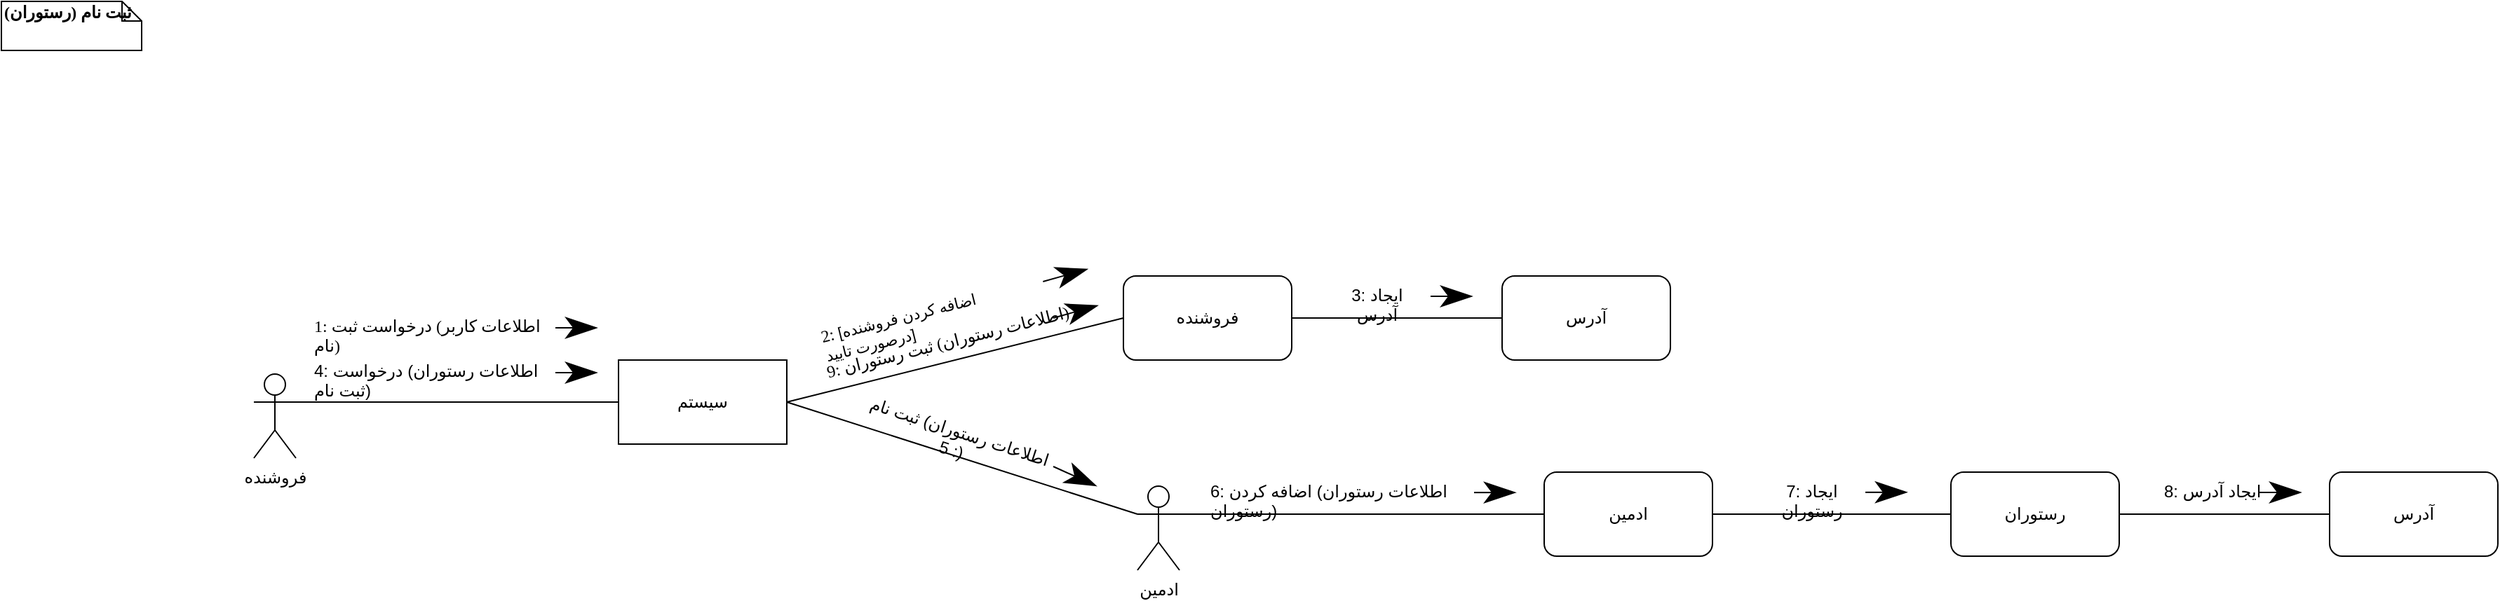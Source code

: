 <mxfile version="14.1.7" type="github">
  <diagram id="kgpKYQtTHZ0yAKxKKP6v" name="Page-1">
    <mxGraphModel dx="1283" dy="656" grid="1" gridSize="10" guides="1" tooltips="1" connect="1" arrows="1" fold="1" page="1" pageScale="1" pageWidth="1800" pageHeight="600" math="0" shadow="0">
      <root>
        <mxCell id="0" />
        <mxCell id="1" parent="0" />
        <mxCell id="O3HHik6MoNN61QqDQuIx-64" value="&lt;span style=&quot;font-family: &amp;#34;verdana&amp;#34; ; text-align: center&quot;&gt;9: اطلاعات رستوران) ثبت رستوران)&lt;/span&gt;" style="text;whiteSpace=wrap;html=1;rotation=346;" parent="1" vertex="1">
          <mxGeometry x="584.34" y="228" width="189.32" height="30" as="geometry" />
        </mxCell>
        <mxCell id="O3HHik6MoNN61QqDQuIx-27" value="&lt;b&gt;(ثبت نام (رستوران &lt;/b&gt;" style="shape=note;whiteSpace=wrap;html=1;size=14;verticalAlign=top;align=left;spacingTop=-6;rounded=0;shadow=0;comic=0;labelBackgroundColor=none;strokeWidth=1;fontFamily=Verdana;fontSize=12" parent="1" vertex="1">
          <mxGeometry width="100" height="35" as="geometry" />
        </mxCell>
        <mxCell id="O3HHik6MoNN61QqDQuIx-30" value="فروشنده" style="shape=umlActor;verticalLabelPosition=bottom;verticalAlign=top;html=1;outlineConnect=0;" parent="1" vertex="1">
          <mxGeometry x="180" y="266" width="30" height="60" as="geometry" />
        </mxCell>
        <mxCell id="O3HHik6MoNN61QqDQuIx-31" value="سیستم" style="rounded=0;whiteSpace=wrap;html=1;" parent="1" vertex="1">
          <mxGeometry x="440" y="256" width="120" height="60" as="geometry" />
        </mxCell>
        <mxCell id="O3HHik6MoNN61QqDQuIx-33" value="ادمین" style="rounded=1;whiteSpace=wrap;html=1;" parent="1" vertex="1">
          <mxGeometry x="1100" y="336" width="120" height="60" as="geometry" />
        </mxCell>
        <mxCell id="O3HHik6MoNN61QqDQuIx-34" value="فروشنده" style="rounded=1;whiteSpace=wrap;html=1;" parent="1" vertex="1">
          <mxGeometry x="800" y="196" width="120" height="60" as="geometry" />
        </mxCell>
        <mxCell id="O3HHik6MoNN61QqDQuIx-36" value="ادمین" style="shape=umlActor;verticalLabelPosition=bottom;verticalAlign=top;html=1;outlineConnect=0;" parent="1" vertex="1">
          <mxGeometry x="810" y="346" width="30" height="60" as="geometry" />
        </mxCell>
        <mxCell id="O3HHik6MoNN61QqDQuIx-37" value="رستوران" style="rounded=1;whiteSpace=wrap;html=1;" parent="1" vertex="1">
          <mxGeometry x="1390" y="336" width="120" height="60" as="geometry" />
        </mxCell>
        <mxCell id="O3HHik6MoNN61QqDQuIx-40" value="" style="endArrow=classicThin;html=1;strokeWidth=1;endSize=20;entryX=0;entryY=0.5;entryDx=0;entryDy=0;" parent="1" edge="1">
          <mxGeometry width="100" relative="1" as="geometry">
            <mxPoint x="395" y="233" as="sourcePoint" />
            <mxPoint x="425" y="233" as="targetPoint" />
            <Array as="points" />
          </mxGeometry>
        </mxCell>
        <mxCell id="O3HHik6MoNN61QqDQuIx-41" value="&lt;span style=&quot;font-family: &amp;#34;verdana&amp;#34; ; text-align: center&quot;&gt;1: اطلاعات کاربر) درخواست ثبت نام)&lt;/span&gt;" style="text;whiteSpace=wrap;html=1;" parent="1" vertex="1">
          <mxGeometry x="221" y="218" width="172" height="30" as="geometry" />
        </mxCell>
        <mxCell id="O3HHik6MoNN61QqDQuIx-42" value="&lt;span style=&quot;color: rgba(0 , 0 , 0 , 0) ; font-family: monospace ; font-size: 0px ; background-color: rgb(248 , 249 , 250)&quot;&gt;%3CmxGraphModel%3E%3Croot%3E%3CmxCell%20id%3D%220%22%2F%3E%3CmxCell%20id%3D%221%22%20parent%3D%220%22%2F%3E%3CmxCell%20id%3D%222%22%20value%3D%22%22%20style%3D%22endArrow%3Dnone%3Bhtml%3D1%3BexitX%3D1%3BexitY%3D0.5%3BexitDx%3D0%3BexitDy%3D0%3BentryX%3D0%3BentryY%3D0.5%3BentryDx%3D0%3BentryDy%3D0%3B%22%20edge%3D%221%22%20parent%3D%221%22%3E%3CmxGeometry%20width%3D%2250%22%20height%3D%2250%22%20relative%3D%221%22%20as%3D%22geometry%22%3E%3CmxPoint%20x%3D%22434.0%22%20y%3D%22240%22%20as%3D%22sourcePoint%22%2F%3E%3CmxPoint%20x%3D%22684.0%22%20y%3D%22240%22%20as%3D%22targetPoint%22%2F%3E%3C%2FmxGeometry%3E%3C%2FmxCell%3E%3C%2Froot%3E%3C%2FmxGraphModel%3E&lt;/span&gt;" style="endArrow=none;html=1;exitX=1;exitY=0.333;exitDx=0;exitDy=0;entryX=0;entryY=0.5;entryDx=0;entryDy=0;exitPerimeter=0;" parent="1" source="O3HHik6MoNN61QqDQuIx-30" target="O3HHik6MoNN61QqDQuIx-31" edge="1">
          <mxGeometry width="50" height="50" relative="1" as="geometry">
            <mxPoint x="184" y="286" as="sourcePoint" />
            <mxPoint x="444" y="286" as="targetPoint" />
          </mxGeometry>
        </mxCell>
        <mxCell id="O3HHik6MoNN61QqDQuIx-44" value="" style="endArrow=classicThin;html=1;strokeWidth=1;endSize=20;entryX=0;entryY=0.5;entryDx=0;entryDy=0;" parent="1" edge="1">
          <mxGeometry width="100" relative="1" as="geometry">
            <mxPoint x="742.66" y="200" as="sourcePoint" />
            <mxPoint x="774.66" y="191" as="targetPoint" />
            <Array as="points" />
          </mxGeometry>
        </mxCell>
        <mxCell id="O3HHik6MoNN61QqDQuIx-45" value="&lt;span style=&quot;font-family: &amp;#34;verdana&amp;#34; ; text-align: center&quot;&gt;2:&amp;nbsp;&lt;/span&gt;&lt;span style=&quot;font-size: 11px ; text-align: center ; background-color: rgb(255 , 255 , 255)&quot;&gt;[اضافه کردن فروشنده [درصورت تایید&lt;/span&gt;" style="text;whiteSpace=wrap;html=1;rotation=346;" parent="1" vertex="1">
          <mxGeometry x="580.16" y="207.38" width="158.5" height="30" as="geometry" />
        </mxCell>
        <mxCell id="O3HHik6MoNN61QqDQuIx-46" value="&lt;span style=&quot;color: rgba(0 , 0 , 0 , 0) ; font-family: monospace ; font-size: 0px ; background-color: rgb(248 , 249 , 250)&quot;&gt;%3CmxGraphModel%3E%3Croot%3E%3CmxCell%20id%3D%220%22%2F%3E%3CmxCell%20id%3D%221%22%20parent%3D%220%22%2F%3E%3CmxCell%20id%3D%222%22%20value%3D%22%22%20style%3D%22endArrow%3Dnone%3Bhtml%3D1%3BexitX%3D1%3BexitY%3D0.5%3BexitDx%3D0%3BexitDy%3D0%3BentryX%3D0%3BentryY%3D0.5%3BentryDx%3D0%3BentryDy%3D0%3B%22%20edge%3D%221%22%20parent%3D%221%22%3E%3CmxGeometry%20width%3D%2250%22%20height%3D%2250%22%20relative%3D%221%22%20as%3D%22geometry%22%3E%3CmxPoint%20x%3D%22434.0%22%20y%3D%22240%22%20as%3D%22sourcePoint%22%2F%3E%3CmxPoint%20x%3D%22684.0%22%20y%3D%22240%22%20as%3D%22targetPoint%22%2F%3E%3C%2FmxGeometry%3E%3C%2FmxCell%3E%3C%2Froot%3E%3C%2FmxGraphModel%3E&lt;/span&gt;" style="endArrow=none;html=1;exitX=0;exitY=0.5;exitDx=0;exitDy=0;entryX=1;entryY=0.5;entryDx=0;entryDy=0;" parent="1" source="O3HHik6MoNN61QqDQuIx-34" target="O3HHik6MoNN61QqDQuIx-31" edge="1">
          <mxGeometry x="-0.058" y="33" width="50" height="50" relative="1" as="geometry">
            <mxPoint x="880.5" y="167.5" as="sourcePoint" />
            <mxPoint x="560" y="286" as="targetPoint" />
            <mxPoint as="offset" />
          </mxGeometry>
        </mxCell>
        <mxCell id="O3HHik6MoNN61QqDQuIx-50" value="" style="endArrow=classicThin;html=1;strokeWidth=1;endSize=20;entryX=0;entryY=0.5;entryDx=0;entryDy=0;" parent="1" edge="1">
          <mxGeometry width="100" relative="1" as="geometry">
            <mxPoint x="395" y="265" as="sourcePoint" />
            <mxPoint x="425" y="265" as="targetPoint" />
            <Array as="points" />
          </mxGeometry>
        </mxCell>
        <mxCell id="O3HHik6MoNN61QqDQuIx-51" value="&lt;span style=&quot;text-align: center&quot;&gt;4: اطلاعات رستوران)&amp;nbsp;&lt;/span&gt;&lt;span style=&quot;text-align: center&quot;&gt;&lt;font style=&quot;font-size: 12px&quot;&gt;درخواست ثبت نام)&lt;/font&gt;&lt;/span&gt;" style="text;whiteSpace=wrap;html=1;" parent="1" vertex="1">
          <mxGeometry x="221" y="250" width="172" height="30" as="geometry" />
        </mxCell>
        <mxCell id="O3HHik6MoNN61QqDQuIx-52" value="&lt;span style=&quot;color: rgba(0 , 0 , 0 , 0) ; font-family: monospace ; font-size: 0px ; background-color: rgb(248 , 249 , 250)&quot;&gt;%3CmxGraphModel%3E%3Croot%3E%3CmxCell%20id%3D%220%22%2F%3E%3CmxCell%20id%3D%221%22%20parent%3D%220%22%2F%3E%3CmxCell%20id%3D%222%22%20value%3D%22%22%20style%3D%22endArrow%3Dnone%3Bhtml%3D1%3BexitX%3D1%3BexitY%3D0.5%3BexitDx%3D0%3BexitDy%3D0%3BentryX%3D0%3BentryY%3D0.5%3BentryDx%3D0%3BentryDy%3D0%3B%22%20edge%3D%221%22%20parent%3D%221%22%3E%3CmxGeometry%20width%3D%2250%22%20height%3D%2250%22%20relative%3D%221%22%20as%3D%22geometry%22%3E%3CmxPoint%20x%3D%22434.0%22%20y%3D%22240%22%20as%3D%22sourcePoint%22%2F%3E%3CmxPoint%20x%3D%22684.0%22%20y%3D%22240%22%20as%3D%22targetPoint%22%2F%3E%3C%2FmxGeometry%3E%3C%2FmxCell%3E%3C%2Froot%3E%3C%2FmxGraphModel%3E&lt;/span&gt;" style="endArrow=none;html=1;exitX=0;exitY=0.333;exitDx=0;exitDy=0;entryX=1;entryY=0.5;entryDx=0;entryDy=0;exitPerimeter=0;" parent="1" source="O3HHik6MoNN61QqDQuIx-36" target="O3HHik6MoNN61QqDQuIx-31" edge="1">
          <mxGeometry x="-0.058" y="33" width="50" height="50" relative="1" as="geometry">
            <mxPoint x="810" y="230" as="sourcePoint" />
            <mxPoint x="600" y="230" as="targetPoint" />
            <mxPoint as="offset" />
          </mxGeometry>
        </mxCell>
        <mxCell id="O3HHik6MoNN61QqDQuIx-54" value="&lt;div style=&quot;text-align: center&quot;&gt;&lt;span&gt;&lt;font face=&quot;helvetica&quot;&gt;&amp;nbsp;اطلاعات رستوران) ثبت نام : 5)&lt;/font&gt;&lt;/span&gt;&lt;/div&gt;" style="text;whiteSpace=wrap;html=1;rotation=18;" parent="1" vertex="1">
          <mxGeometry x="610" y="293" width="140" height="30" as="geometry" />
        </mxCell>
        <mxCell id="O3HHik6MoNN61QqDQuIx-55" value="" style="endArrow=classicThin;html=1;strokeWidth=1;endSize=20;" parent="1" edge="1">
          <mxGeometry width="100" relative="1" as="geometry">
            <mxPoint x="750" y="332" as="sourcePoint" />
            <mxPoint x="781" y="346" as="targetPoint" />
            <Array as="points" />
          </mxGeometry>
        </mxCell>
        <mxCell id="O3HHik6MoNN61QqDQuIx-57" value="&lt;span style=&quot;color: rgba(0 , 0 , 0 , 0) ; font-family: monospace ; font-size: 0px ; background-color: rgb(248 , 249 , 250)&quot;&gt;%3CmxGraphModel%3E%3Croot%3E%3CmxCell%20id%3D%220%22%2F%3E%3CmxCell%20id%3D%221%22%20parent%3D%220%22%2F%3E%3CmxCell%20id%3D%222%22%20value%3D%22%22%20style%3D%22endArrow%3Dnone%3Bhtml%3D1%3BexitX%3D1%3BexitY%3D0.5%3BexitDx%3D0%3BexitDy%3D0%3BentryX%3D0%3BentryY%3D0.5%3BentryDx%3D0%3BentryDy%3D0%3B%22%20edge%3D%221%22%20parent%3D%221%22%3E%3CmxGeometry%20width%3D%2250%22%20height%3D%2250%22%20relative%3D%221%22%20as%3D%22geometry%22%3E%3CmxPoint%20x%3D%22434.0%22%20y%3D%22240%22%20as%3D%22sourcePoint%22%2F%3E%3CmxPoint%20x%3D%22684.0%22%20y%3D%22240%22%20as%3D%22targetPoint%22%2F%3E%3C%2FmxGeometry%3E%3C%2FmxCell%3E%3C%2Froot%3E%3C%2FmxGraphModel%3E&lt;/span&gt;" style="endArrow=none;html=1;exitX=1;exitY=0.333;exitDx=0;exitDy=0;entryX=0;entryY=0.5;entryDx=0;entryDy=0;exitPerimeter=0;" parent="1" source="O3HHik6MoNN61QqDQuIx-36" target="O3HHik6MoNN61QqDQuIx-33" edge="1">
          <mxGeometry width="50" height="50" relative="1" as="geometry">
            <mxPoint x="840" y="372.0" as="sourcePoint" />
            <mxPoint x="1070" y="372.0" as="targetPoint" />
          </mxGeometry>
        </mxCell>
        <mxCell id="O3HHik6MoNN61QqDQuIx-58" value="" style="endArrow=classicThin;html=1;strokeWidth=1;endSize=20;entryX=0;entryY=0.5;entryDx=0;entryDy=0;" parent="1" edge="1">
          <mxGeometry width="100" relative="1" as="geometry">
            <mxPoint x="1050" y="350.58" as="sourcePoint" />
            <mxPoint x="1080" y="350.58" as="targetPoint" />
            <Array as="points" />
          </mxGeometry>
        </mxCell>
        <mxCell id="O3HHik6MoNN61QqDQuIx-59" value="&lt;span style=&quot;text-align: center&quot;&gt;6: اطلاعات رستوران)&amp;nbsp;&lt;/span&gt;&lt;span style=&quot;text-align: center&quot;&gt;&lt;font style=&quot;font-size: 12px&quot;&gt;اضافه کردن رستوران)&lt;/font&gt;&lt;/span&gt;" style="text;whiteSpace=wrap;html=1;" parent="1" vertex="1">
          <mxGeometry x="860" y="336" width="189" height="30" as="geometry" />
        </mxCell>
        <mxCell id="O3HHik6MoNN61QqDQuIx-60" value="&lt;span style=&quot;color: rgba(0 , 0 , 0 , 0) ; font-family: monospace ; font-size: 0px ; background-color: rgb(248 , 249 , 250)&quot;&gt;%3CmxGraphModel%3E%3Croot%3E%3CmxCell%20id%3D%220%22%2F%3E%3CmxCell%20id%3D%221%22%20parent%3D%220%22%2F%3E%3CmxCell%20id%3D%222%22%20value%3D%22%22%20style%3D%22endArrow%3Dnone%3Bhtml%3D1%3BexitX%3D1%3BexitY%3D0.5%3BexitDx%3D0%3BexitDy%3D0%3BentryX%3D0%3BentryY%3D0.5%3BentryDx%3D0%3BentryDy%3D0%3B%22%20edge%3D%221%22%20parent%3D%221%22%3E%3CmxGeometry%20width%3D%2250%22%20height%3D%2250%22%20relative%3D%221%22%20as%3D%22geometry%22%3E%3CmxPoint%20x%3D%22434.0%22%20y%3D%22240%22%20as%3D%22sourcePoint%22%2F%3E%3CmxPoint%20x%3D%22684.0%22%20y%3D%22240%22%20as%3D%22targetPoint%22%2F%3E%3C%2FmxGeometry%3E%3C%2FmxCell%3E%3C%2Froot%3E%3C%2FmxGraphModel%3E&lt;/span&gt;" style="endArrow=none;html=1;exitX=1;exitY=0.5;exitDx=0;exitDy=0;entryX=0;entryY=0.5;entryDx=0;entryDy=0;" parent="1" source="O3HHik6MoNN61QqDQuIx-33" target="O3HHik6MoNN61QqDQuIx-37" edge="1">
          <mxGeometry width="50" height="50" relative="1" as="geometry">
            <mxPoint x="850" y="376" as="sourcePoint" />
            <mxPoint x="1110" y="376" as="targetPoint" />
          </mxGeometry>
        </mxCell>
        <mxCell id="O3HHik6MoNN61QqDQuIx-61" value="&lt;div style=&quot;text-align: center&quot;&gt;&lt;span&gt;7: ایجاد رستوران&lt;/span&gt;&lt;/div&gt;" style="text;whiteSpace=wrap;html=1;" parent="1" vertex="1">
          <mxGeometry x="1250" y="336" width="80" height="30" as="geometry" />
        </mxCell>
        <mxCell id="O3HHik6MoNN61QqDQuIx-62" value="" style="endArrow=classicThin;html=1;strokeWidth=1;endSize=20;entryX=0;entryY=0.5;entryDx=0;entryDy=0;" parent="1" edge="1">
          <mxGeometry width="100" relative="1" as="geometry">
            <mxPoint x="1329" y="350.41" as="sourcePoint" />
            <mxPoint x="1359" y="350.41" as="targetPoint" />
            <Array as="points" />
          </mxGeometry>
        </mxCell>
        <mxCell id="O3HHik6MoNN61QqDQuIx-63" value="" style="endArrow=classicThin;html=1;strokeWidth=1;endSize=20;entryX=0;entryY=0.5;entryDx=0;entryDy=0;" parent="1" edge="1">
          <mxGeometry width="100" relative="1" as="geometry">
            <mxPoint x="750" y="226" as="sourcePoint" />
            <mxPoint x="782" y="217.0" as="targetPoint" />
            <Array as="points" />
          </mxGeometry>
        </mxCell>
        <mxCell id="xCcWMjeMomhB2xAzlOyl-1" value="آدرس" style="rounded=1;whiteSpace=wrap;html=1;" vertex="1" parent="1">
          <mxGeometry x="1070" y="196" width="120" height="60" as="geometry" />
        </mxCell>
        <mxCell id="xCcWMjeMomhB2xAzlOyl-2" value="&lt;span style=&quot;color: rgba(0 , 0 , 0 , 0) ; font-family: monospace ; font-size: 0px ; background-color: rgb(248 , 249 , 250)&quot;&gt;%3CmxGraphModel%3E%3Croot%3E%3CmxCell%20id%3D%220%22%2F%3E%3CmxCell%20id%3D%221%22%20parent%3D%220%22%2F%3E%3CmxCell%20id%3D%222%22%20value%3D%22%22%20style%3D%22endArrow%3Dnone%3Bhtml%3D1%3BexitX%3D1%3BexitY%3D0.5%3BexitDx%3D0%3BexitDy%3D0%3BentryX%3D0%3BentryY%3D0.5%3BentryDx%3D0%3BentryDy%3D0%3B%22%20edge%3D%221%22%20parent%3D%221%22%3E%3CmxGeometry%20width%3D%2250%22%20height%3D%2250%22%20relative%3D%221%22%20as%3D%22geometry%22%3E%3CmxPoint%20x%3D%22434.0%22%20y%3D%22240%22%20as%3D%22sourcePoint%22%2F%3E%3CmxPoint%20x%3D%22684.0%22%20y%3D%22240%22%20as%3D%22targetPoint%22%2F%3E%3C%2FmxGeometry%3E%3C%2FmxCell%3E%3C%2Froot%3E%3C%2FmxGraphModel%3E&lt;/span&gt;" style="endArrow=none;html=1;exitX=1;exitY=0.5;exitDx=0;exitDy=0;entryX=0;entryY=0.5;entryDx=0;entryDy=0;" edge="1" parent="1" source="O3HHik6MoNN61QqDQuIx-34" target="xCcWMjeMomhB2xAzlOyl-1">
          <mxGeometry width="50" height="50" relative="1" as="geometry">
            <mxPoint x="850" y="376" as="sourcePoint" />
            <mxPoint x="1110" y="376" as="targetPoint" />
          </mxGeometry>
        </mxCell>
        <mxCell id="xCcWMjeMomhB2xAzlOyl-3" value="آدرس" style="rounded=1;whiteSpace=wrap;html=1;" vertex="1" parent="1">
          <mxGeometry x="1660" y="336" width="120" height="60" as="geometry" />
        </mxCell>
        <mxCell id="xCcWMjeMomhB2xAzlOyl-4" value="&lt;div style=&quot;text-align: center&quot;&gt;&lt;span&gt;8: ایجاد آدرس&lt;/span&gt;&lt;/div&gt;" style="text;whiteSpace=wrap;html=1;" vertex="1" parent="1">
          <mxGeometry x="1540" y="336" width="80" height="30" as="geometry" />
        </mxCell>
        <mxCell id="xCcWMjeMomhB2xAzlOyl-6" value="&lt;span style=&quot;color: rgba(0 , 0 , 0 , 0) ; font-family: monospace ; font-size: 0px ; background-color: rgb(248 , 249 , 250)&quot;&gt;%3CmxGraphModel%3E%3Croot%3E%3CmxCell%20id%3D%220%22%2F%3E%3CmxCell%20id%3D%221%22%20parent%3D%220%22%2F%3E%3CmxCell%20id%3D%222%22%20value%3D%22%22%20style%3D%22endArrow%3Dnone%3Bhtml%3D1%3BexitX%3D1%3BexitY%3D0.5%3BexitDx%3D0%3BexitDy%3D0%3BentryX%3D0%3BentryY%3D0.5%3BentryDx%3D0%3BentryDy%3D0%3B%22%20edge%3D%221%22%20parent%3D%221%22%3E%3CmxGeometry%20width%3D%2250%22%20height%3D%2250%22%20relative%3D%221%22%20as%3D%22geometry%22%3E%3CmxPoint%20x%3D%22434.0%22%20y%3D%22240%22%20as%3D%22sourcePoint%22%2F%3E%3CmxPoint%20x%3D%22684.0%22%20y%3D%22240%22%20as%3D%22targetPoint%22%2F%3E%3C%2FmxGeometry%3E%3C%2FmxCell%3E%3C%2Froot%3E%3C%2FmxGraphModel%3E&lt;/span&gt;" style="endArrow=none;html=1;exitX=1;exitY=0.5;exitDx=0;exitDy=0;entryX=0;entryY=0.5;entryDx=0;entryDy=0;" edge="1" parent="1" source="O3HHik6MoNN61QqDQuIx-37" target="xCcWMjeMomhB2xAzlOyl-3">
          <mxGeometry width="50" height="50" relative="1" as="geometry">
            <mxPoint x="1230" y="376" as="sourcePoint" />
            <mxPoint x="1426" y="376" as="targetPoint" />
          </mxGeometry>
        </mxCell>
        <mxCell id="xCcWMjeMomhB2xAzlOyl-7" value="" style="endArrow=classicThin;html=1;strokeWidth=1;endSize=20;entryX=0;entryY=0.5;entryDx=0;entryDy=0;" edge="1" parent="1">
          <mxGeometry width="100" relative="1" as="geometry">
            <mxPoint x="1610" y="350.5" as="sourcePoint" />
            <mxPoint x="1640" y="350.5" as="targetPoint" />
            <Array as="points" />
          </mxGeometry>
        </mxCell>
        <mxCell id="xCcWMjeMomhB2xAzlOyl-8" value="&lt;div style=&quot;text-align: center&quot;&gt;&lt;span&gt;3: ایجاد آدرس&lt;/span&gt;&lt;/div&gt;" style="text;whiteSpace=wrap;html=1;" vertex="1" parent="1">
          <mxGeometry x="950" y="196" width="60" height="30" as="geometry" />
        </mxCell>
        <mxCell id="xCcWMjeMomhB2xAzlOyl-9" value="" style="endArrow=classicThin;html=1;strokeWidth=1;endSize=20;entryX=0;entryY=0.5;entryDx=0;entryDy=0;" edge="1" parent="1">
          <mxGeometry width="100" relative="1" as="geometry">
            <mxPoint x="1019" y="210.5" as="sourcePoint" />
            <mxPoint x="1049" y="210.5" as="targetPoint" />
            <Array as="points" />
          </mxGeometry>
        </mxCell>
      </root>
    </mxGraphModel>
  </diagram>
</mxfile>

